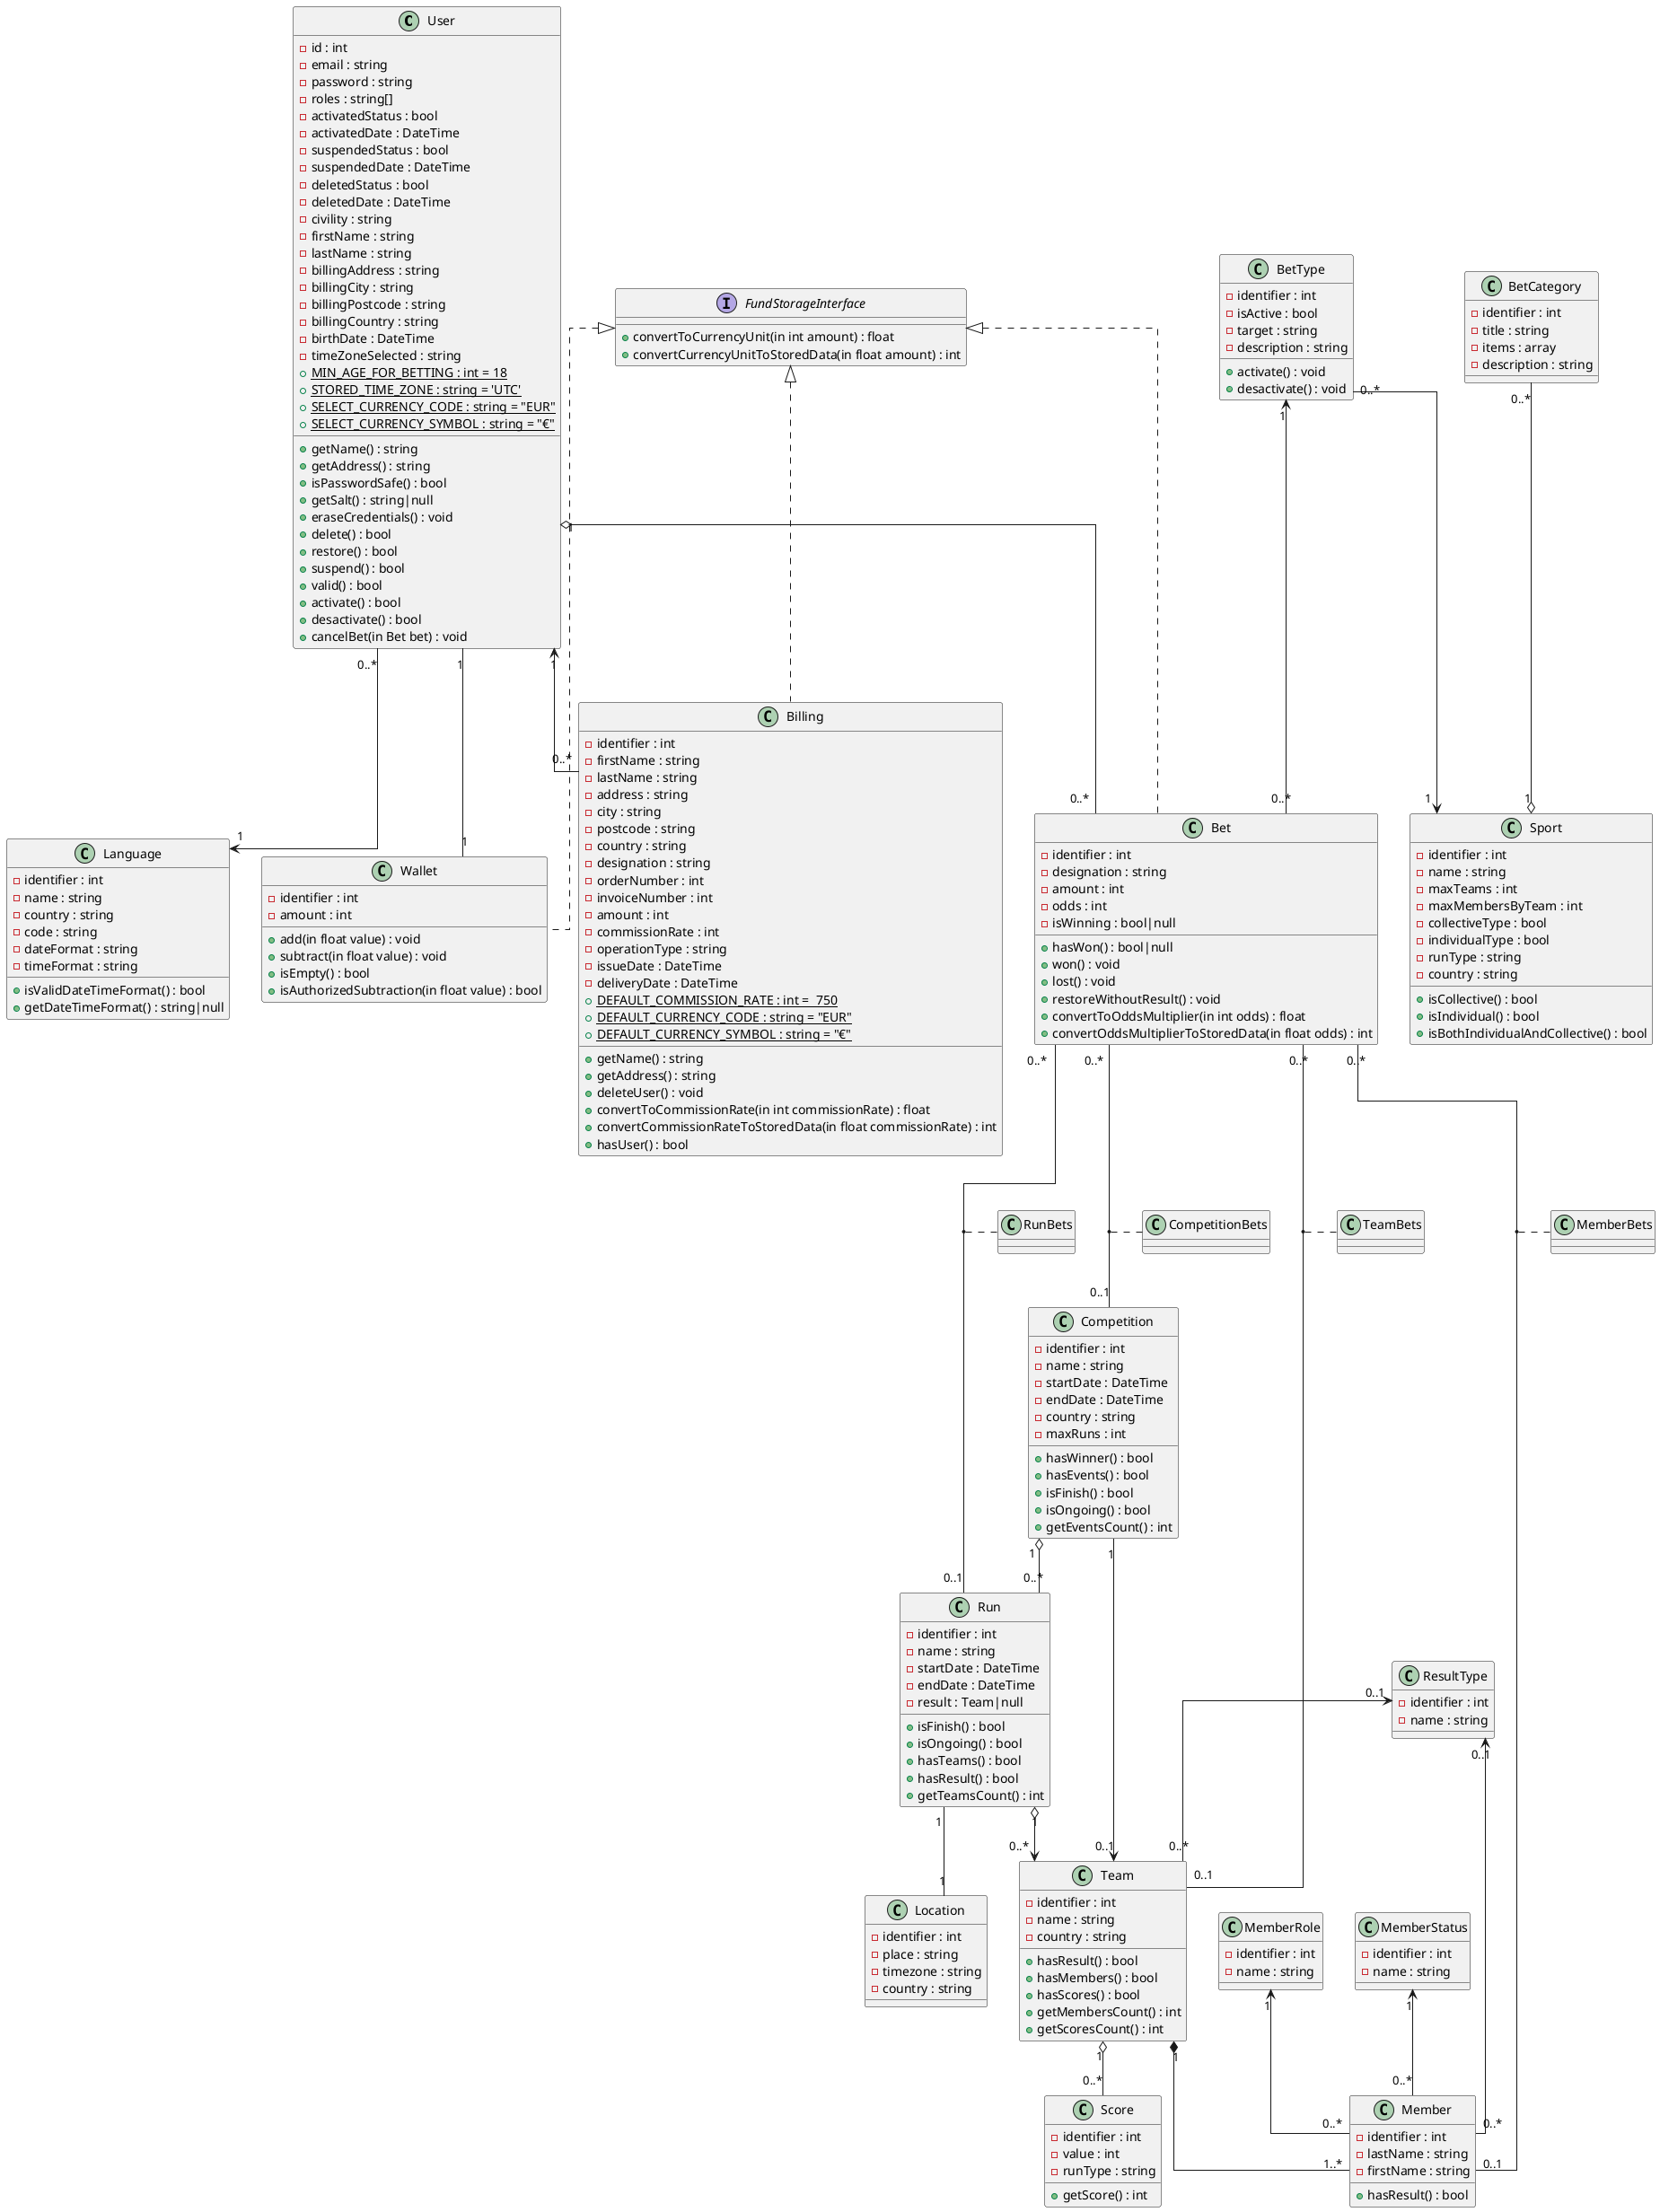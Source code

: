 @startuml parisportif5
skinparam linetype ortho
'plantuml
'Relations :
    'Un utilisateur a une langue sélectionnée
    User "0..*" --> "1" Language
    'Une facture n'est pas pas forcément lié à un utilisateur existant
    User "1" <-- "0..*" Billing
    'Un paris a un type
    BetType "1" <-- "0..*" Bet
    'Un utilisateur a un porte-feuille
    User "1" -- "1" Wallet
    'Un utilisateur a des paris
    User "1" o-- "0..*" Bet
    'Un type de paris est lié à un sport
    BetType "0..*" --> "1" Sport
    'Une catégorie de paris est lié a un sport
    BetCategory "0..*" --o "1" Sport
    'La compétition a une équipe gagnante
    Competition "1" --> "0..1" Team
    'Une compétition a plusieurs rencontre ou course
    Competition "1" o-- "0..*" Run
    'Une rencontre ou une course a un lieu
    Run "1" -- "1" Location
    'Une équipe a des scores (des matchs, des courses)
    Team "1" o-- "0..*" Score
    'Une rencontre ou une course a plusieurs équipes
    Run "1" o--> "0..*" Team
    'Une équipe a plusieurs membre
    Team "1" *-- "1..*" Member
    'Une équipe a un résultat (gagnant, perdant) même dans le cas de sport individuel
    ResultType "0..1" <-- "0..*" Team
    'Un membre a un résultat dans le cas de sport individuel (gagnant, perdant)
    ResultType "0..1" <-- "0..*" Member
    'Un membre a un rôle (fonction) tel que pilote, joueur
    MemberRole "1" <-- "0..*" Member
    'Un membre a un status (blessé, titulaire)
    MemberStatus "1" <-- "0..*" Member
    'Liaison potentiel entre un paris et une compétition
    Bet "0..*" -- "0..1" Competition
    'Classe d'association entre paris et compétition
    (Bet, Competition) .. CompetitionBets
    'Liaison potentiel entre un paris et une rencontre ou course
    Bet "0..*" -- "0..1" Run
    'Classe d'association entre un paris et une rencontre ou course
    (Bet, Run) .. RunBets
    'Liaison potentiel entre un paris et une équipe
    Bet "0..*" -- "0..1" Team
    'Classe d'association entre un paris et une équipe
    (Bet, Team) .. TeamBets
    'Liaison potentiel entre un paris et un membre
    Bet "0..*" -- "0..1" Member
    'Classe d'association entre un paris et un membre
    (Bet, Member) .. MemberBets
    'Implémentation de l'interface FundStorageInterface par l'entité Billing
    FundStorageInterface <|.. Billing
    'Implémentation de l'interface FundStorageInterface par l'entité Wallet
    FundStorageInterface <|.. Wallet
    'Implémentation de l'interface FundStorageInterface par l'entité Bet
    FundStorageInterface <|.. Bet
'Définitions des classes :
    'Pour convertir le montant enregistré dans la bdd en unité monétaire et vice versa
    interface FundStorageInterface {
        +convertToCurrencyUnit(in int amount) : float
        +convertCurrencyUnitToStoredData(in float amount) : int
    }
    'Rôle du membre (pilote, co-pilote, joueur)
    class MemberRole {
        -identifier : int
        -name : string
    }
    'Statut du membre (blessé, remplaçant, titulaire)
    class MemberStatus {
        -identifier : int
        -name : string
    }
    'Type de résultat (gagnant, perdant, ex aequo)
    class ResultType {
        -identifier : int
        -name : string
    }
    'Porte-feuille de l'utilisateur avec des fonds (de l'argent gagnés)
    class Wallet {
        -identifier : int
        -amount : int
        +add(in float value) : void
        +subtract(in float value) : void
        +isEmpty() : bool
        +isAuthorizedSubtraction(in float value) : bool
    }
    'Utilisateur avec un compte
    class User {
        -id : int
        -email : string
        -password : string
        -roles : string[]
        -activatedStatus : bool
        -activatedDate : DateTime
        -suspendedStatus : bool
        -suspendedDate : DateTime
        -deletedStatus : bool
        -deletedDate : DateTime
        -civility : string
        -firstName : string
        -lastName : string
        -billingAddress : string
        -billingCity : string
        -billingPostcode : string
        -billingCountry : string
        -birthDate : DateTime
        -timeZoneSelected : string
        +{static} MIN_AGE_FOR_BETTING : int = 18
        +{static} STORED_TIME_ZONE : string = 'UTC'
        +{static} SELECT_CURRENCY_CODE : string = "EUR"
        +{static} SELECT_CURRENCY_SYMBOL : string = "€"
        +getName() : string
        +getAddress() : string
        +isPasswordSafe() : bool
        +getSalt() : string|null
        +eraseCredentials() : void
        +delete() : bool
        +restore() : bool
        +suspend() : bool
        +valid() : bool
        +activate() : bool
        +desactivate() : bool
        +cancelBet(in Bet bet) : void
    }
    'Langue d'affichage de l'utilisateur
    class Language {
        -identifier : int
        -name : string
        -country : string
        -code : string
        -dateFormat : string
        -timeFormat : string
        +isValidDateTimeFormat() : bool
        +getDateTimeFormat() : string|null
    }
    'Factures (type=débit ou crédit)
    class Billing {
        -identifier : int
        -firstName : string
        -lastName : string
        -address : string
        -city : string
        -postcode : string
        -country : string
        -designation : string
        -orderNumber : int
        -invoiceNumber : int
        -amount : int
        -commissionRate : int
        -operationType : string
        -issueDate : DateTime
        -deliveryDate : DateTime
        +{static} DEFAULT_COMMISSION_RATE : int =  750
        +{static} DEFAULT_CURRENCY_CODE : string = "EUR"
        +{static} DEFAULT_CURRENCY_SYMBOL : string = "€"
        +getName() : string
        +getAddress() : string
        +deleteUser() : void
        +convertToCommissionRate(in int commissionRate) : float
        +convertCommissionRateToStoredData(in float commissionRate) : int
        +hasUser() : bool
    }
    'Un paris
    class Bet {
        -identifier : int
        -designation : string
        -amount : int
        -odds : int
        -isWinning : bool|null
        +hasWon() : bool|null
        +won() : void
        +lost() : void
        +restoreWithoutResult() : void
        +convertToOddsMultiplier(in int odds) : float
        +convertOddsMultiplierToStoredData(in float odds) : int
    }
    'Type de paris (ex: Paris sur la victoire d'1 équipe)
    class BetType {
        -identifier : int
        -isActive : bool
        -target : string
        -description : string
        +activate() : void
        +desactivate() : void
    }
    'Catégorie de paris (ex: Paris sur les résultats)
    class BetCategory {
        -identifier : int
        -title : string
        -items : array
        -description : string
    }
    'Lieu de la rencontre/course
    class Location {
        -identifier : int
        -place : string
        -timezone : string
        -country : string
    }
    'Sport pratiqué (runtype = fixture(match), race(course)) (type = collectif ou individuel ou les deux)
    class Sport {
        -identifier : int
        -name : string
        -maxTeams : int
        -maxMembersByTeam : int
        -collectiveType : bool
        -individualType : bool
        -runType : string
        -country : string
        +isCollective() : bool
        +isIndividual() : bool
        +isBothIndividualAndCollective() : bool
    }
    'Compétition (JO, Ligue des Champions, F1 Championnat du monde)
    class Competition {
        -identifier : int
        -name : string
        -startDate : DateTime
        -endDate : DateTime
        -country : string
        -maxRuns : int
        +hasWinner() : bool
        +hasEvents() : bool
        +isFinish() : bool
        +isOngoing() : bool
        +getEventsCount() : int
    }
    'Un match, une rencontre, une course
    class Run {
        -identifier : int
        -name : string
        -startDate : DateTime
        -endDate : DateTime
        -result : Team|null
        +isFinish() : bool
        +isOngoing() : bool
        +hasTeams() : bool
        +hasResult() : bool
        +getTeamsCount() : int
    }
    'Score de l'équipe ou du membre de l'équipe
    class Score {
        -identifier : int
        -value : int
        -runType : string
        +getScore() : int
    }
    'Joueur ou sportif ou pilote
    class Member {
        -identifier : int
        -lastName : string
        -firstName : string
        +hasResult() : bool
    }
    'Équipes qui participe à une rencontre, à une course
    class Team {
        -identifier : int
        -name : string
        -country : string
        +hasResult() : bool
        +hasMembers() : bool
        +hasScores() : bool
        +getMembersCount() : int
        +getScoresCount() : int
    }
@enduml
